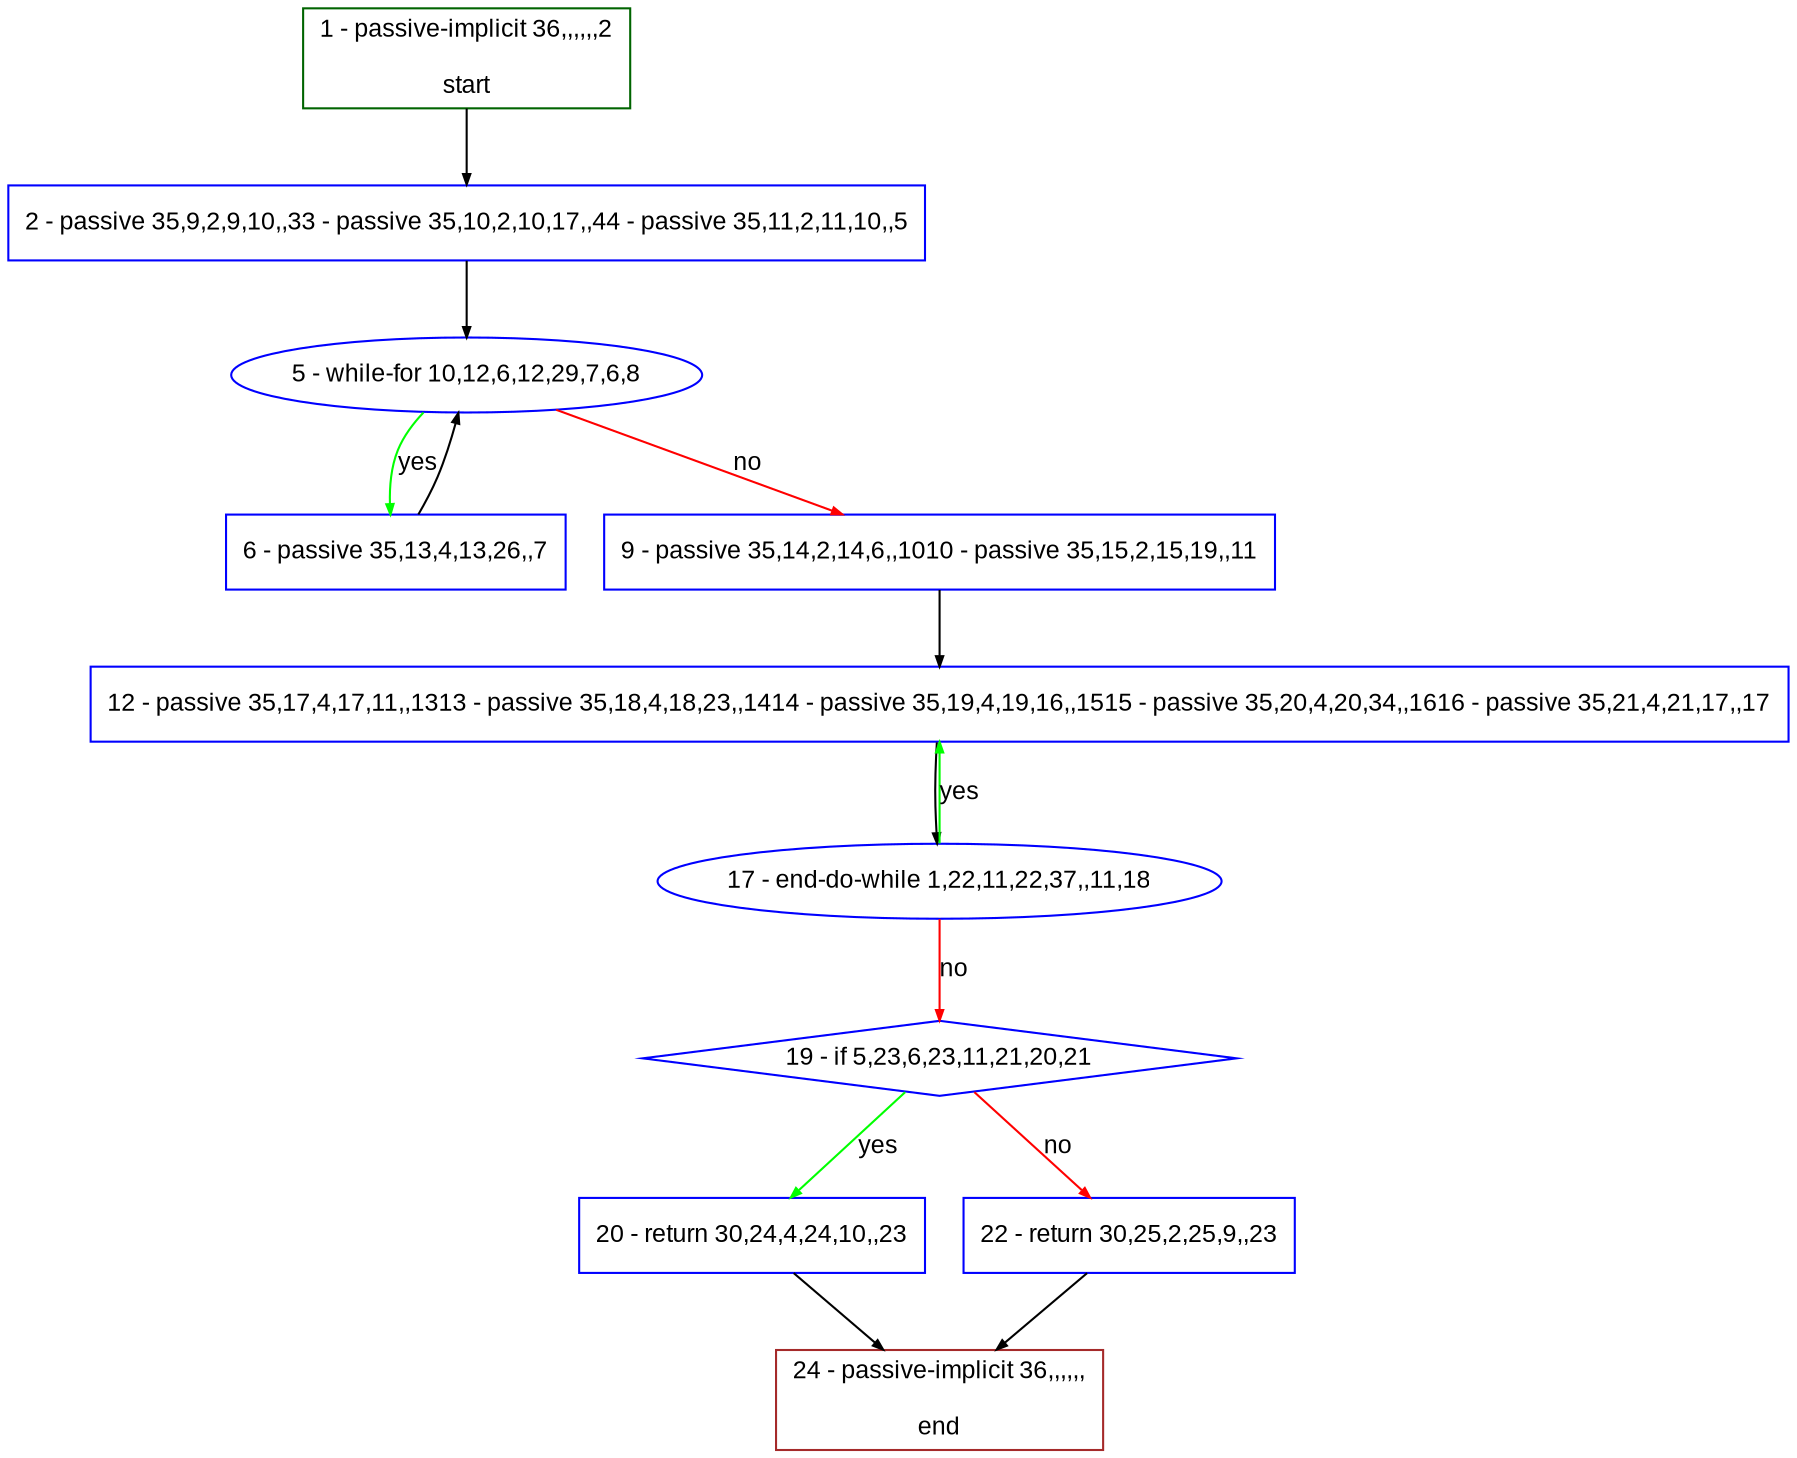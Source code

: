 digraph "" {
  graph [bgcolor="white", fillcolor="#FFFFCC", pack="true", packmode="clust", fontname="Arial", label="", fontsize="12", compound="true", style="rounded,filled"];
  node [node_initialized="no", fillcolor="white", fontname="Arial", label="", color="grey", fontsize="12", fixedsize="false", compound="true", shape="rectangle", style="filled"];
  edge [arrowtail="none", lhead="", fontcolor="black", fontname="Arial", label="", color="black", fontsize="12", arrowhead="normal", arrowsize="0.5", compound="true", ltail="", dir="forward"];
  __N1 [fillcolor="#ffffff", label="2 - passive 35,9,2,9,10,,33 - passive 35,10,2,10,17,,44 - passive 35,11,2,11,10,,5", color="#0000ff", shape="box", style="filled"];
  __N2 [fillcolor="#ffffff", label="1 - passive-implicit 36,,,,,,2\n\nstart", color="#006400", shape="box", style="filled"];
  __N3 [fillcolor="#ffffff", label="5 - while-for 10,12,6,12,29,7,6,8", color="#0000ff", shape="oval", style="filled"];
  __N4 [fillcolor="#ffffff", label="6 - passive 35,13,4,13,26,,7", color="#0000ff", shape="box", style="filled"];
  __N5 [fillcolor="#ffffff", label="9 - passive 35,14,2,14,6,,1010 - passive 35,15,2,15,19,,11", color="#0000ff", shape="box", style="filled"];
  __N6 [fillcolor="#ffffff", label="12 - passive 35,17,4,17,11,,1313 - passive 35,18,4,18,23,,1414 - passive 35,19,4,19,16,,1515 - passive 35,20,4,20,34,,1616 - passive 35,21,4,21,17,,17", color="#0000ff", shape="box", style="filled"];
  __N7 [fillcolor="#ffffff", label="17 - end-do-while 1,22,11,22,37,,11,18", color="#0000ff", shape="oval", style="filled"];
  __N8 [fillcolor="#ffffff", label="19 - if 5,23,6,23,11,21,20,21", color="#0000ff", shape="diamond", style="filled"];
  __N9 [fillcolor="#ffffff", label="20 - return 30,24,4,24,10,,23", color="#0000ff", shape="box", style="filled"];
  __N10 [fillcolor="#ffffff", label="22 - return 30,25,2,25,9,,23", color="#0000ff", shape="box", style="filled"];
  __N11 [fillcolor="#ffffff", label="24 - passive-implicit 36,,,,,,\n\nend", color="#a52a2a", shape="box", style="filled"];
  __N2 -> __N1 [arrowtail="none", color="#000000", label="", arrowhead="normal", dir="forward"];
  __N1 -> __N3 [arrowtail="none", color="#000000", label="", arrowhead="normal", dir="forward"];
  __N3 -> __N4 [arrowtail="none", color="#00ff00", label="yes", arrowhead="normal", dir="forward"];
  __N4 -> __N3 [arrowtail="none", color="#000000", label="", arrowhead="normal", dir="forward"];
  __N3 -> __N5 [arrowtail="none", color="#ff0000", label="no", arrowhead="normal", dir="forward"];
  __N5 -> __N6 [arrowtail="none", color="#000000", label="", arrowhead="normal", dir="forward"];
  __N6 -> __N7 [arrowtail="none", color="#000000", label="", arrowhead="normal", dir="forward"];
  __N7 -> __N6 [arrowtail="none", color="#00ff00", label="yes", arrowhead="normal", dir="forward"];
  __N7 -> __N8 [arrowtail="none", color="#ff0000", label="no", arrowhead="normal", dir="forward"];
  __N8 -> __N9 [arrowtail="none", color="#00ff00", label="yes", arrowhead="normal", dir="forward"];
  __N8 -> __N10 [arrowtail="none", color="#ff0000", label="no", arrowhead="normal", dir="forward"];
  __N9 -> __N11 [arrowtail="none", color="#000000", label="", arrowhead="normal", dir="forward"];
  __N10 -> __N11 [arrowtail="none", color="#000000", label="", arrowhead="normal", dir="forward"];
}
